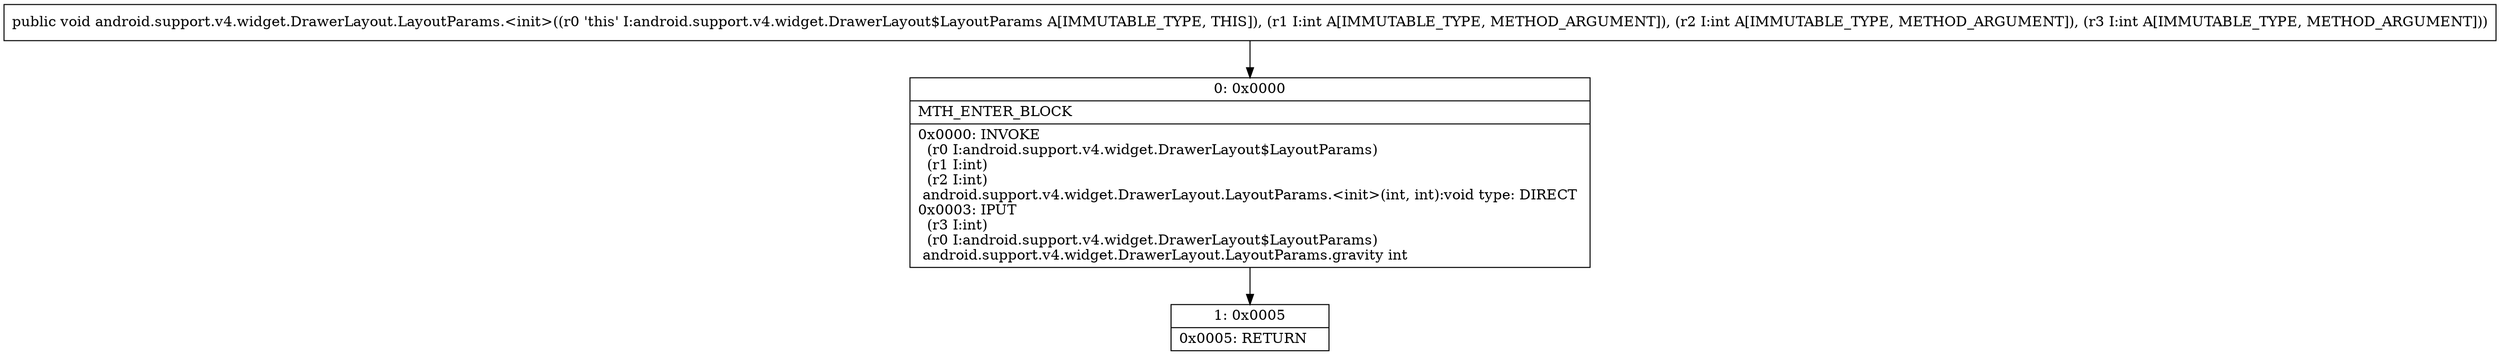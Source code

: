 digraph "CFG forandroid.support.v4.widget.DrawerLayout.LayoutParams.\<init\>(III)V" {
Node_0 [shape=record,label="{0\:\ 0x0000|MTH_ENTER_BLOCK\l|0x0000: INVOKE  \l  (r0 I:android.support.v4.widget.DrawerLayout$LayoutParams)\l  (r1 I:int)\l  (r2 I:int)\l android.support.v4.widget.DrawerLayout.LayoutParams.\<init\>(int, int):void type: DIRECT \l0x0003: IPUT  \l  (r3 I:int)\l  (r0 I:android.support.v4.widget.DrawerLayout$LayoutParams)\l android.support.v4.widget.DrawerLayout.LayoutParams.gravity int \l}"];
Node_1 [shape=record,label="{1\:\ 0x0005|0x0005: RETURN   \l}"];
MethodNode[shape=record,label="{public void android.support.v4.widget.DrawerLayout.LayoutParams.\<init\>((r0 'this' I:android.support.v4.widget.DrawerLayout$LayoutParams A[IMMUTABLE_TYPE, THIS]), (r1 I:int A[IMMUTABLE_TYPE, METHOD_ARGUMENT]), (r2 I:int A[IMMUTABLE_TYPE, METHOD_ARGUMENT]), (r3 I:int A[IMMUTABLE_TYPE, METHOD_ARGUMENT])) }"];
MethodNode -> Node_0;
Node_0 -> Node_1;
}

